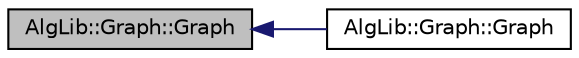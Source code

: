 digraph "AlgLib::Graph::Graph"
{
  edge [fontname="Helvetica",fontsize="10",labelfontname="Helvetica",labelfontsize="10"];
  node [fontname="Helvetica",fontsize="10",shape=record];
  rankdir="LR";
  Node1 [label="AlgLib::Graph::Graph",height=0.2,width=0.4,color="black", fillcolor="grey75", style="filled", fontcolor="black"];
  Node1 -> Node2 [dir="back",color="midnightblue",fontsize="10",style="solid",fontname="Helvetica"];
  Node2 [label="AlgLib::Graph::Graph",height=0.2,width=0.4,color="black", fillcolor="white", style="filled",URL="$class_alg_lib_1_1_graph.html#a0cc9e7a1ff569edc8c019a5f2d9e4ee8"];
}
